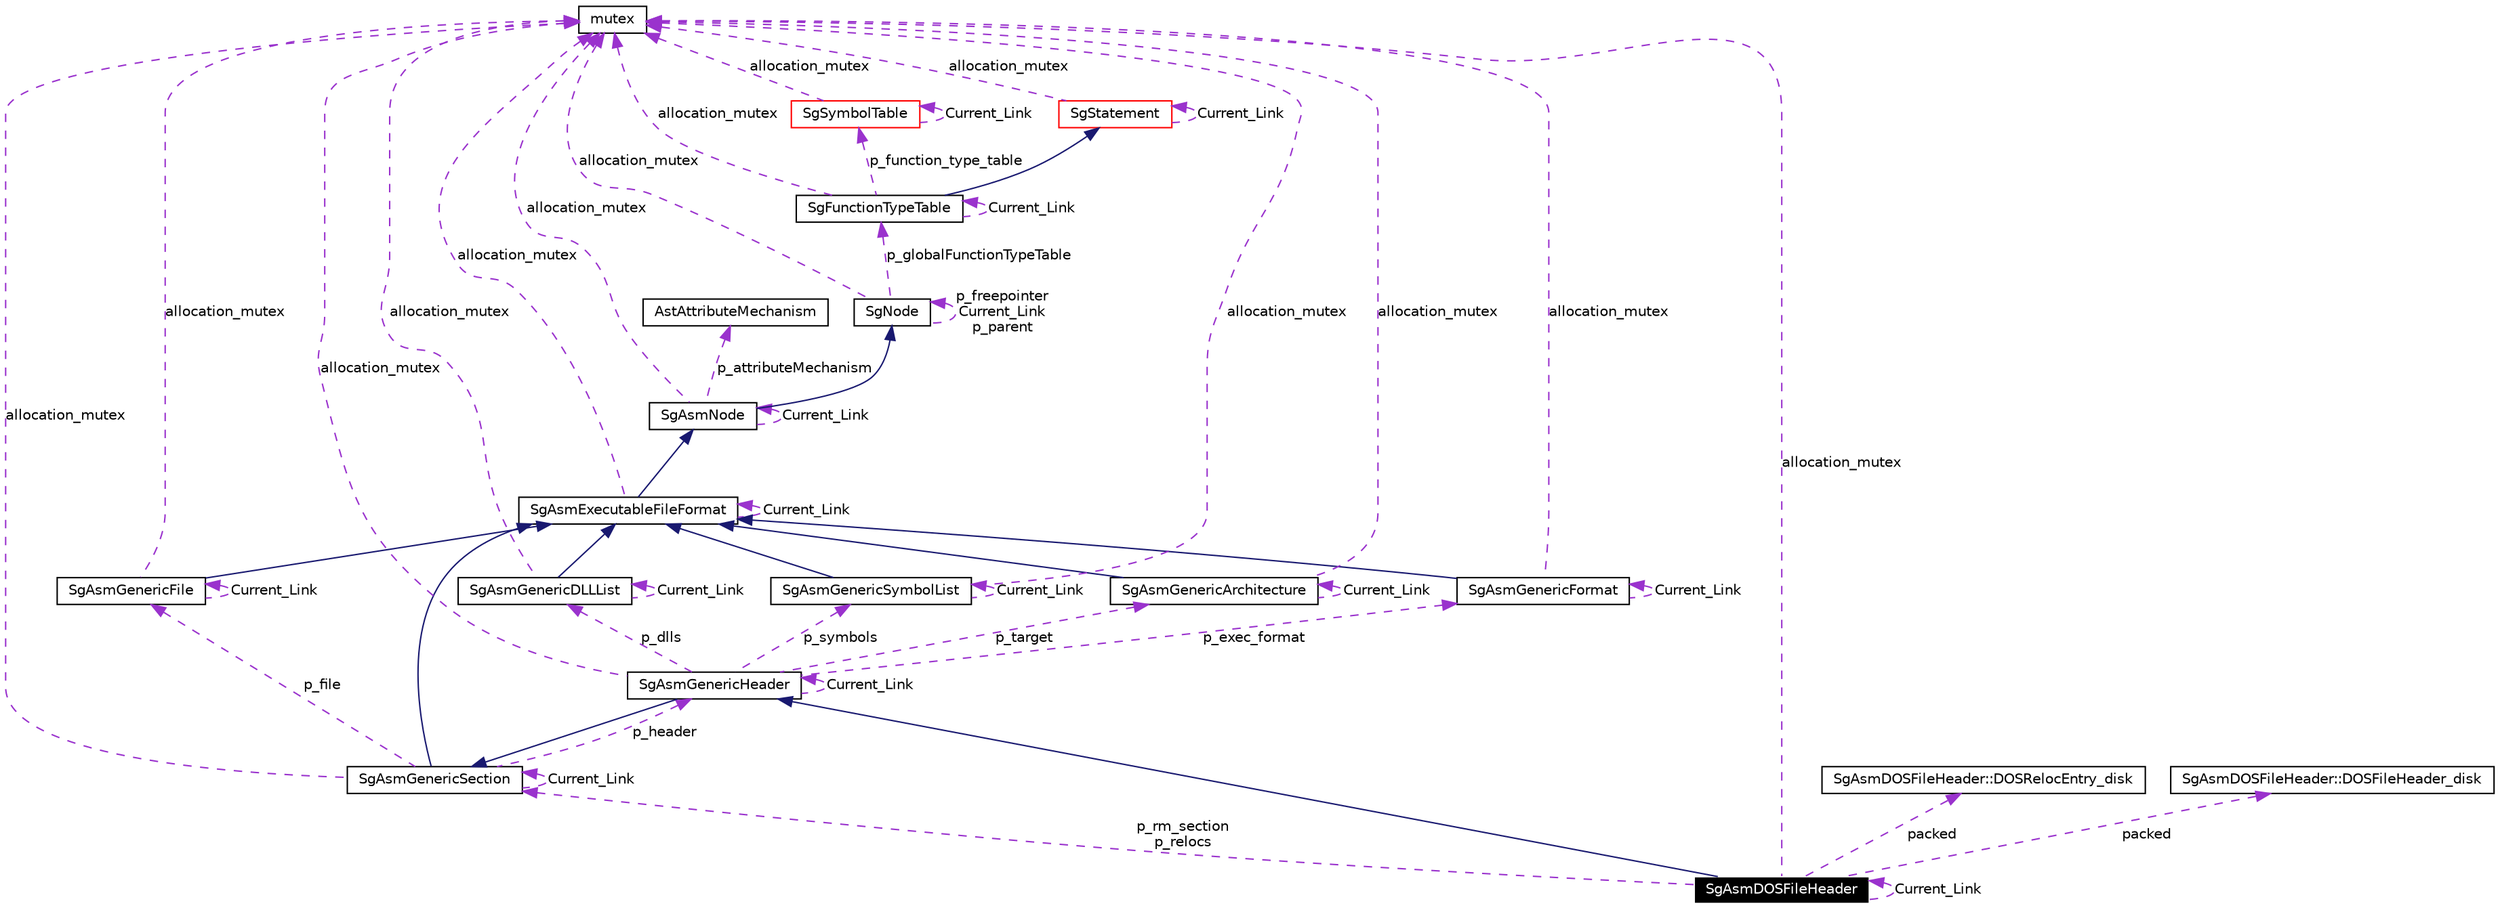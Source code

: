digraph G
{
  edge [fontname="Helvetica",fontsize=10,labelfontname="Helvetica",labelfontsize=10];
  node [fontname="Helvetica",fontsize=10,shape=record];
  Node1 [label="SgAsmDOSFileHeader",height=0.2,width=0.4,color="white", fillcolor="black", style="filled" fontcolor="white"];
  Node2 -> Node1 [dir=back,color="midnightblue",fontsize=10,style="solid",fontname="Helvetica"];
  Node2 [label="SgAsmGenericHeader",height=0.2,width=0.4,color="black",URL="$classSgAsmGenericHeader.html"];
  Node3 -> Node2 [dir=back,color="midnightblue",fontsize=10,style="solid",fontname="Helvetica"];
  Node3 [label="SgAsmGenericSection",height=0.2,width=0.4,color="black",URL="$classSgAsmGenericSection.html"];
  Node4 -> Node3 [dir=back,color="midnightblue",fontsize=10,style="solid",fontname="Helvetica"];
  Node4 [label="SgAsmExecutableFileFormat",height=0.2,width=0.4,color="black",URL="$classSgAsmExecutableFileFormat.html"];
  Node5 -> Node4 [dir=back,color="midnightblue",fontsize=10,style="solid",fontname="Helvetica"];
  Node5 [label="SgAsmNode",height=0.2,width=0.4,color="black",URL="$classSgAsmNode.html"];
  Node6 -> Node5 [dir=back,color="midnightblue",fontsize=10,style="solid",fontname="Helvetica"];
  Node6 [label="SgNode",height=0.2,width=0.4,color="black",URL="$classSgNode.html"];
  Node7 -> Node6 [dir=back,color="darkorchid3",fontsize=10,style="dashed",label="p_globalFunctionTypeTable",fontname="Helvetica"];
  Node7 [label="SgFunctionTypeTable",height=0.2,width=0.4,color="black",URL="$classSgFunctionTypeTable.html"];
  Node8 -> Node7 [dir=back,color="midnightblue",fontsize=10,style="solid",fontname="Helvetica"];
  Node8 [label="SgStatement",height=0.2,width=0.4,color="red",URL="$classSgStatement.html"];
  Node8 -> Node8 [dir=back,color="darkorchid3",fontsize=10,style="dashed",label="Current_Link",fontname="Helvetica"];
  Node9 -> Node8 [dir=back,color="darkorchid3",fontsize=10,style="dashed",label="allocation_mutex",fontname="Helvetica"];
  Node9 [label="mutex",height=0.2,width=0.4,color="black",URL="$classmutex.html"];
  Node7 -> Node7 [dir=back,color="darkorchid3",fontsize=10,style="dashed",label="Current_Link",fontname="Helvetica"];
  Node9 -> Node7 [dir=back,color="darkorchid3",fontsize=10,style="dashed",label="allocation_mutex",fontname="Helvetica"];
  Node10 -> Node7 [dir=back,color="darkorchid3",fontsize=10,style="dashed",label="p_function_type_table",fontname="Helvetica"];
  Node10 [label="SgSymbolTable",height=0.2,width=0.4,color="red",URL="$classSgSymbolTable.html"];
  Node9 -> Node10 [dir=back,color="darkorchid3",fontsize=10,style="dashed",label="allocation_mutex",fontname="Helvetica"];
  Node10 -> Node10 [dir=back,color="darkorchid3",fontsize=10,style="dashed",label="Current_Link",fontname="Helvetica"];
  Node6 -> Node6 [dir=back,color="darkorchid3",fontsize=10,style="dashed",label="p_freepointer\nCurrent_Link\np_parent",fontname="Helvetica"];
  Node9 -> Node6 [dir=back,color="darkorchid3",fontsize=10,style="dashed",label="allocation_mutex",fontname="Helvetica"];
  Node9 -> Node5 [dir=back,color="darkorchid3",fontsize=10,style="dashed",label="allocation_mutex",fontname="Helvetica"];
  Node11 -> Node5 [dir=back,color="darkorchid3",fontsize=10,style="dashed",label="p_attributeMechanism",fontname="Helvetica"];
  Node11 [label="AstAttributeMechanism",height=0.2,width=0.4,color="black",URL="$classAstAttributeMechanism.html"];
  Node5 -> Node5 [dir=back,color="darkorchid3",fontsize=10,style="dashed",label="Current_Link",fontname="Helvetica"];
  Node9 -> Node4 [dir=back,color="darkorchid3",fontsize=10,style="dashed",label="allocation_mutex",fontname="Helvetica"];
  Node4 -> Node4 [dir=back,color="darkorchid3",fontsize=10,style="dashed",label="Current_Link",fontname="Helvetica"];
  Node12 -> Node3 [dir=back,color="darkorchid3",fontsize=10,style="dashed",label="p_file",fontname="Helvetica"];
  Node12 [label="SgAsmGenericFile",height=0.2,width=0.4,color="black",URL="$classSgAsmGenericFile.html"];
  Node4 -> Node12 [dir=back,color="midnightblue",fontsize=10,style="solid",fontname="Helvetica"];
  Node12 -> Node12 [dir=back,color="darkorchid3",fontsize=10,style="dashed",label="Current_Link",fontname="Helvetica"];
  Node9 -> Node12 [dir=back,color="darkorchid3",fontsize=10,style="dashed",label="allocation_mutex",fontname="Helvetica"];
  Node3 -> Node3 [dir=back,color="darkorchid3",fontsize=10,style="dashed",label="Current_Link",fontname="Helvetica"];
  Node9 -> Node3 [dir=back,color="darkorchid3",fontsize=10,style="dashed",label="allocation_mutex",fontname="Helvetica"];
  Node2 -> Node3 [dir=back,color="darkorchid3",fontsize=10,style="dashed",label="p_header",fontname="Helvetica"];
  Node9 -> Node2 [dir=back,color="darkorchid3",fontsize=10,style="dashed",label="allocation_mutex",fontname="Helvetica"];
  Node13 -> Node2 [dir=back,color="darkorchid3",fontsize=10,style="dashed",label="p_exec_format",fontname="Helvetica"];
  Node13 [label="SgAsmGenericFormat",height=0.2,width=0.4,color="black",URL="$classSgAsmGenericFormat.html"];
  Node4 -> Node13 [dir=back,color="midnightblue",fontsize=10,style="solid",fontname="Helvetica"];
  Node9 -> Node13 [dir=back,color="darkorchid3",fontsize=10,style="dashed",label="allocation_mutex",fontname="Helvetica"];
  Node13 -> Node13 [dir=back,color="darkorchid3",fontsize=10,style="dashed",label="Current_Link",fontname="Helvetica"];
  Node2 -> Node2 [dir=back,color="darkorchid3",fontsize=10,style="dashed",label="Current_Link",fontname="Helvetica"];
  Node14 -> Node2 [dir=back,color="darkorchid3",fontsize=10,style="dashed",label="p_target",fontname="Helvetica"];
  Node14 [label="SgAsmGenericArchitecture",height=0.2,width=0.4,color="black",URL="$classSgAsmGenericArchitecture.html"];
  Node4 -> Node14 [dir=back,color="midnightblue",fontsize=10,style="solid",fontname="Helvetica"];
  Node9 -> Node14 [dir=back,color="darkorchid3",fontsize=10,style="dashed",label="allocation_mutex",fontname="Helvetica"];
  Node14 -> Node14 [dir=back,color="darkorchid3",fontsize=10,style="dashed",label="Current_Link",fontname="Helvetica"];
  Node15 -> Node2 [dir=back,color="darkorchid3",fontsize=10,style="dashed",label="p_dlls",fontname="Helvetica"];
  Node15 [label="SgAsmGenericDLLList",height=0.2,width=0.4,color="black",URL="$classSgAsmGenericDLLList.html"];
  Node4 -> Node15 [dir=back,color="midnightblue",fontsize=10,style="solid",fontname="Helvetica"];
  Node9 -> Node15 [dir=back,color="darkorchid3",fontsize=10,style="dashed",label="allocation_mutex",fontname="Helvetica"];
  Node15 -> Node15 [dir=back,color="darkorchid3",fontsize=10,style="dashed",label="Current_Link",fontname="Helvetica"];
  Node16 -> Node2 [dir=back,color="darkorchid3",fontsize=10,style="dashed",label="p_symbols",fontname="Helvetica"];
  Node16 [label="SgAsmGenericSymbolList",height=0.2,width=0.4,color="black",URL="$classSgAsmGenericSymbolList.html"];
  Node4 -> Node16 [dir=back,color="midnightblue",fontsize=10,style="solid",fontname="Helvetica"];
  Node9 -> Node16 [dir=back,color="darkorchid3",fontsize=10,style="dashed",label="allocation_mutex",fontname="Helvetica"];
  Node16 -> Node16 [dir=back,color="darkorchid3",fontsize=10,style="dashed",label="Current_Link",fontname="Helvetica"];
  Node17 -> Node1 [dir=back,color="darkorchid3",fontsize=10,style="dashed",label="packed",fontname="Helvetica"];
  Node17 [label="SgAsmDOSFileHeader::DOSRelocEntry_disk",height=0.2,width=0.4,color="black",URL="$structSgAsmDOSFileHeader_1_1DOSRelocEntry__disk.html"];
  Node3 -> Node1 [dir=back,color="darkorchid3",fontsize=10,style="dashed",label="p_rm_section\np_relocs",fontname="Helvetica"];
  Node1 -> Node1 [dir=back,color="darkorchid3",fontsize=10,style="dashed",label="Current_Link",fontname="Helvetica"];
  Node9 -> Node1 [dir=back,color="darkorchid3",fontsize=10,style="dashed",label="allocation_mutex",fontname="Helvetica"];
  Node18 -> Node1 [dir=back,color="darkorchid3",fontsize=10,style="dashed",label="packed",fontname="Helvetica"];
  Node18 [label="SgAsmDOSFileHeader::DOSFileHeader_disk",height=0.2,width=0.4,color="black",URL="$structSgAsmDOSFileHeader_1_1DOSFileHeader__disk.html"];
}

